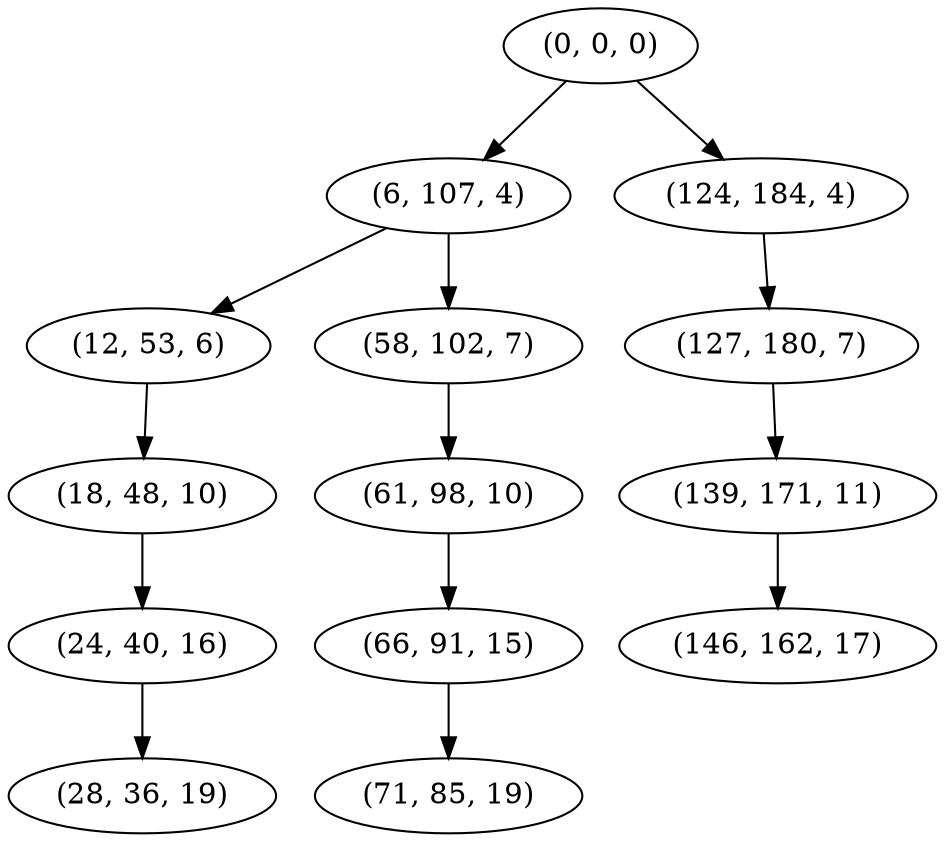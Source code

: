 digraph tree {
    "(0, 0, 0)";
    "(6, 107, 4)";
    "(12, 53, 6)";
    "(18, 48, 10)";
    "(24, 40, 16)";
    "(28, 36, 19)";
    "(58, 102, 7)";
    "(61, 98, 10)";
    "(66, 91, 15)";
    "(71, 85, 19)";
    "(124, 184, 4)";
    "(127, 180, 7)";
    "(139, 171, 11)";
    "(146, 162, 17)";
    "(0, 0, 0)" -> "(6, 107, 4)";
    "(0, 0, 0)" -> "(124, 184, 4)";
    "(6, 107, 4)" -> "(12, 53, 6)";
    "(6, 107, 4)" -> "(58, 102, 7)";
    "(12, 53, 6)" -> "(18, 48, 10)";
    "(18, 48, 10)" -> "(24, 40, 16)";
    "(24, 40, 16)" -> "(28, 36, 19)";
    "(58, 102, 7)" -> "(61, 98, 10)";
    "(61, 98, 10)" -> "(66, 91, 15)";
    "(66, 91, 15)" -> "(71, 85, 19)";
    "(124, 184, 4)" -> "(127, 180, 7)";
    "(127, 180, 7)" -> "(139, 171, 11)";
    "(139, 171, 11)" -> "(146, 162, 17)";
}
